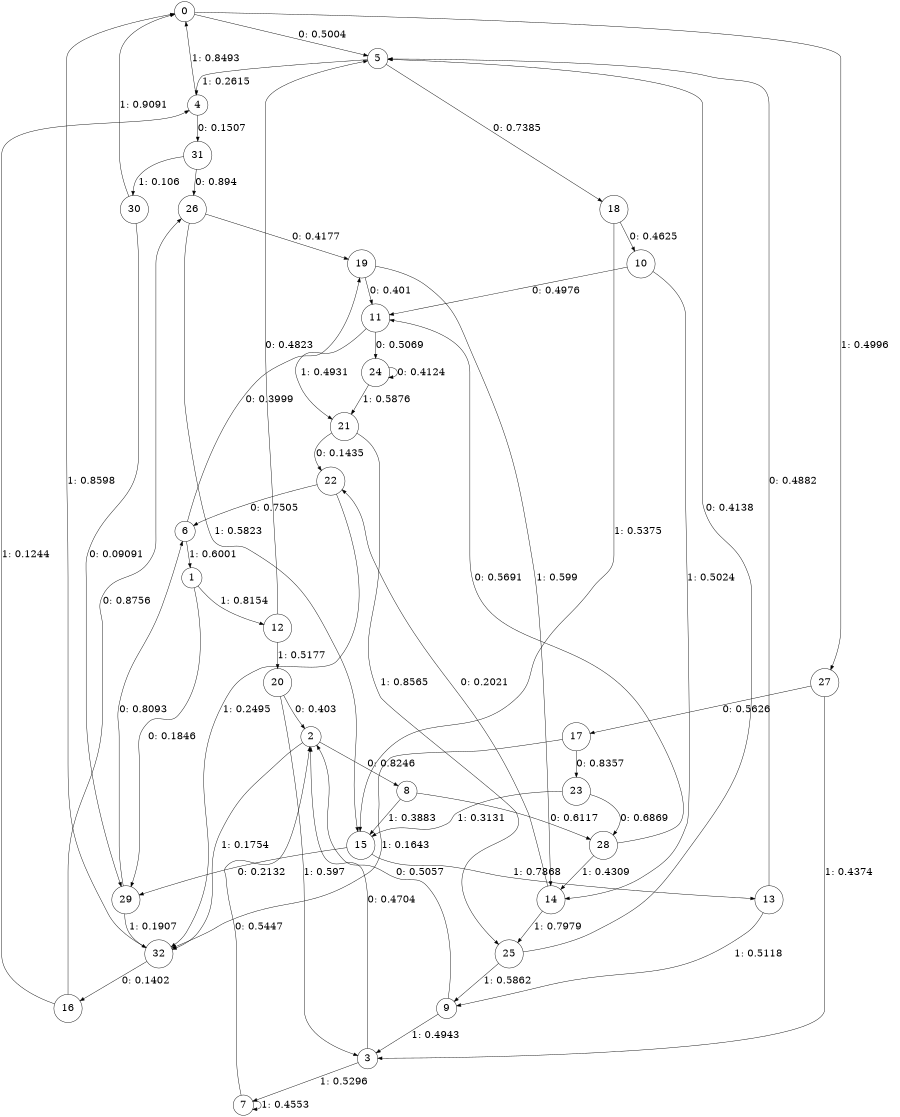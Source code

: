 digraph "ch2faceL8" {
size = "6,8.5";
ratio = "fill";
node [shape = circle];
node [fontsize = 24];
edge [fontsize = 24];
0 -> 5 [label = "0: 0.5004   "];
0 -> 27 [label = "1: 0.4996   "];
1 -> 29 [label = "0: 0.1846   "];
1 -> 12 [label = "1: 0.8154   "];
2 -> 8 [label = "0: 0.8246   "];
2 -> 32 [label = "1: 0.1754   "];
3 -> 2 [label = "0: 0.4704   "];
3 -> 7 [label = "1: 0.5296   "];
4 -> 31 [label = "0: 0.1507   "];
4 -> 0 [label = "1: 0.8493   "];
5 -> 18 [label = "0: 0.7385   "];
5 -> 4 [label = "1: 0.2615   "];
6 -> 19 [label = "0: 0.3999   "];
6 -> 1 [label = "1: 0.6001   "];
7 -> 2 [label = "0: 0.5447   "];
7 -> 7 [label = "1: 0.4553   "];
8 -> 28 [label = "0: 0.6117   "];
8 -> 15 [label = "1: 0.3883   "];
9 -> 2 [label = "0: 0.5057   "];
9 -> 3 [label = "1: 0.4943   "];
10 -> 11 [label = "0: 0.4976   "];
10 -> 14 [label = "1: 0.5024   "];
11 -> 24 [label = "0: 0.5069   "];
11 -> 21 [label = "1: 0.4931   "];
12 -> 5 [label = "0: 0.4823   "];
12 -> 20 [label = "1: 0.5177   "];
13 -> 5 [label = "0: 0.4882   "];
13 -> 9 [label = "1: 0.5118   "];
14 -> 22 [label = "0: 0.2021   "];
14 -> 25 [label = "1: 0.7979   "];
15 -> 29 [label = "0: 0.2132   "];
15 -> 13 [label = "1: 0.7868   "];
16 -> 26 [label = "0: 0.8756   "];
16 -> 4 [label = "1: 0.1244   "];
17 -> 23 [label = "0: 0.8357   "];
17 -> 32 [label = "1: 0.1643   "];
18 -> 10 [label = "0: 0.4625   "];
18 -> 15 [label = "1: 0.5375   "];
19 -> 11 [label = "0: 0.401    "];
19 -> 14 [label = "1: 0.599    "];
20 -> 2 [label = "0: 0.403    "];
20 -> 3 [label = "1: 0.597    "];
21 -> 22 [label = "0: 0.1435   "];
21 -> 25 [label = "1: 0.8565   "];
22 -> 6 [label = "0: 0.7505   "];
22 -> 32 [label = "1: 0.2495   "];
23 -> 28 [label = "0: 0.6869   "];
23 -> 15 [label = "1: 0.3131   "];
24 -> 24 [label = "0: 0.4124   "];
24 -> 21 [label = "1: 0.5876   "];
25 -> 5 [label = "0: 0.4138   "];
25 -> 9 [label = "1: 0.5862   "];
26 -> 19 [label = "0: 0.4177   "];
26 -> 15 [label = "1: 0.5823   "];
27 -> 17 [label = "0: 0.5626   "];
27 -> 3 [label = "1: 0.4374   "];
28 -> 11 [label = "0: 0.5691   "];
28 -> 14 [label = "1: 0.4309   "];
29 -> 6 [label = "0: 0.8093   "];
29 -> 32 [label = "1: 0.1907   "];
30 -> 29 [label = "0: 0.09091  "];
30 -> 0 [label = "1: 0.9091   "];
31 -> 26 [label = "0: 0.894    "];
31 -> 30 [label = "1: 0.106    "];
32 -> 16 [label = "0: 0.1402   "];
32 -> 0 [label = "1: 0.8598   "];
}